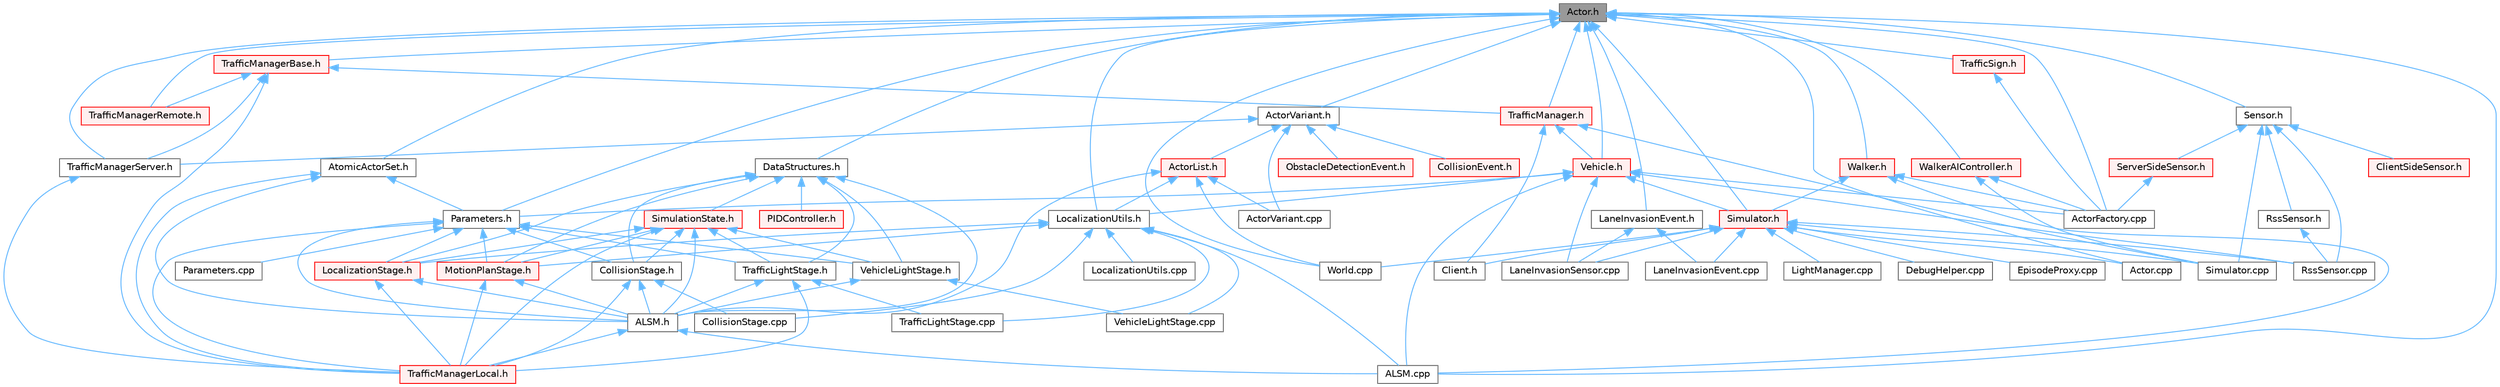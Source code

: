 digraph "Actor.h"
{
 // INTERACTIVE_SVG=YES
 // LATEX_PDF_SIZE
  bgcolor="transparent";
  edge [fontname=Helvetica,fontsize=10,labelfontname=Helvetica,labelfontsize=10];
  node [fontname=Helvetica,fontsize=10,shape=box,height=0.2,width=0.4];
  Node1 [id="Node000001",label="Actor.h",height=0.2,width=0.4,color="gray40", fillcolor="grey60", style="filled", fontcolor="black",tooltip=" "];
  Node1 -> Node2 [id="edge1_Node000001_Node000002",dir="back",color="steelblue1",style="solid",tooltip=" "];
  Node2 [id="Node000002",label="ALSM.cpp",height=0.2,width=0.4,color="grey40", fillcolor="white", style="filled",URL="$d9/da8/ALSM_8cpp.html",tooltip=" "];
  Node1 -> Node3 [id="edge2_Node000001_Node000003",dir="back",color="steelblue1",style="solid",tooltip=" "];
  Node3 [id="Node000003",label="Actor.cpp",height=0.2,width=0.4,color="grey40", fillcolor="white", style="filled",URL="$d4/d34/Actor_8cpp.html",tooltip=" "];
  Node1 -> Node4 [id="edge3_Node000001_Node000004",dir="back",color="steelblue1",style="solid",tooltip=" "];
  Node4 [id="Node000004",label="ActorFactory.cpp",height=0.2,width=0.4,color="grey40", fillcolor="white", style="filled",URL="$df/dd6/ActorFactory_8cpp.html",tooltip=" "];
  Node1 -> Node5 [id="edge4_Node000001_Node000005",dir="back",color="steelblue1",style="solid",tooltip=" "];
  Node5 [id="Node000005",label="ActorVariant.h",height=0.2,width=0.4,color="grey40", fillcolor="white", style="filled",URL="$d9/d0d/ActorVariant_8h.html",tooltip=" "];
  Node5 -> Node6 [id="edge5_Node000005_Node000006",dir="back",color="steelblue1",style="solid",tooltip=" "];
  Node6 [id="Node000006",label="ActorList.h",height=0.2,width=0.4,color="red", fillcolor="#FFF0F0", style="filled",URL="$db/de8/ActorList_8h.html",tooltip=" "];
  Node6 -> Node7 [id="edge6_Node000006_Node000007",dir="back",color="steelblue1",style="solid",tooltip=" "];
  Node7 [id="Node000007",label="ALSM.h",height=0.2,width=0.4,color="grey40", fillcolor="white", style="filled",URL="$dc/d2c/ALSM_8h.html",tooltip=" "];
  Node7 -> Node2 [id="edge7_Node000007_Node000002",dir="back",color="steelblue1",style="solid",tooltip=" "];
  Node7 -> Node8 [id="edge8_Node000007_Node000008",dir="back",color="steelblue1",style="solid",tooltip=" "];
  Node8 [id="Node000008",label="TrafficManagerLocal.h",height=0.2,width=0.4,color="red", fillcolor="#FFF0F0", style="filled",URL="$db/ddf/TrafficManagerLocal_8h.html",tooltip=" "];
  Node6 -> Node12 [id="edge9_Node000006_Node000012",dir="back",color="steelblue1",style="solid",tooltip=" "];
  Node12 [id="Node000012",label="ActorVariant.cpp",height=0.2,width=0.4,color="grey40", fillcolor="white", style="filled",URL="$d2/dbb/ActorVariant_8cpp.html",tooltip=" "];
  Node6 -> Node13 [id="edge10_Node000006_Node000013",dir="back",color="steelblue1",style="solid",tooltip=" "];
  Node13 [id="Node000013",label="LocalizationUtils.h",height=0.2,width=0.4,color="grey40", fillcolor="white", style="filled",URL="$d2/d84/LocalizationUtils_8h.html",tooltip=" "];
  Node13 -> Node2 [id="edge11_Node000013_Node000002",dir="back",color="steelblue1",style="solid",tooltip=" "];
  Node13 -> Node14 [id="edge12_Node000013_Node000014",dir="back",color="steelblue1",style="solid",tooltip=" "];
  Node14 [id="Node000014",label="CollisionStage.cpp",height=0.2,width=0.4,color="grey40", fillcolor="white", style="filled",URL="$db/da2/CollisionStage_8cpp.html",tooltip=" "];
  Node13 -> Node15 [id="edge13_Node000013_Node000015",dir="back",color="steelblue1",style="solid",tooltip=" "];
  Node15 [id="Node000015",label="LocalizationStage.h",height=0.2,width=0.4,color="red", fillcolor="#FFF0F0", style="filled",URL="$d9/df4/LocalizationStage_8h.html",tooltip=" "];
  Node15 -> Node7 [id="edge14_Node000015_Node000007",dir="back",color="steelblue1",style="solid",tooltip=" "];
  Node15 -> Node8 [id="edge15_Node000015_Node000008",dir="back",color="steelblue1",style="solid",tooltip=" "];
  Node13 -> Node17 [id="edge16_Node000013_Node000017",dir="back",color="steelblue1",style="solid",tooltip=" "];
  Node17 [id="Node000017",label="LocalizationUtils.cpp",height=0.2,width=0.4,color="grey40", fillcolor="white", style="filled",URL="$d1/dd6/LocalizationUtils_8cpp.html",tooltip=" "];
  Node13 -> Node18 [id="edge17_Node000013_Node000018",dir="back",color="steelblue1",style="solid",tooltip=" "];
  Node18 [id="Node000018",label="MotionPlanStage.h",height=0.2,width=0.4,color="red", fillcolor="#FFF0F0", style="filled",URL="$d3/d00/MotionPlanStage_8h.html",tooltip=" "];
  Node18 -> Node7 [id="edge18_Node000018_Node000007",dir="back",color="steelblue1",style="solid",tooltip=" "];
  Node18 -> Node8 [id="edge19_Node000018_Node000008",dir="back",color="steelblue1",style="solid",tooltip=" "];
  Node13 -> Node20 [id="edge20_Node000013_Node000020",dir="back",color="steelblue1",style="solid",tooltip=" "];
  Node20 [id="Node000020",label="TrafficLightStage.cpp",height=0.2,width=0.4,color="grey40", fillcolor="white", style="filled",URL="$dc/d13/TrafficLightStage_8cpp.html",tooltip=" "];
  Node13 -> Node21 [id="edge21_Node000013_Node000021",dir="back",color="steelblue1",style="solid",tooltip=" "];
  Node21 [id="Node000021",label="VehicleLightStage.cpp",height=0.2,width=0.4,color="grey40", fillcolor="white", style="filled",URL="$d2/d11/VehicleLightStage_8cpp.html",tooltip=" "];
  Node6 -> Node30 [id="edge22_Node000006_Node000030",dir="back",color="steelblue1",style="solid",tooltip=" "];
  Node30 [id="Node000030",label="World.cpp",height=0.2,width=0.4,color="grey40", fillcolor="white", style="filled",URL="$d7/dfe/World_8cpp.html",tooltip=" "];
  Node5 -> Node12 [id="edge23_Node000005_Node000012",dir="back",color="steelblue1",style="solid",tooltip=" "];
  Node5 -> Node31 [id="edge24_Node000005_Node000031",dir="back",color="steelblue1",style="solid",tooltip=" "];
  Node31 [id="Node000031",label="CollisionEvent.h",height=0.2,width=0.4,color="red", fillcolor="#FFF0F0", style="filled",URL="$d3/d24/CollisionEvent_8h.html",tooltip=" "];
  Node5 -> Node33 [id="edge25_Node000005_Node000033",dir="back",color="steelblue1",style="solid",tooltip=" "];
  Node33 [id="Node000033",label="ObstacleDetectionEvent.h",height=0.2,width=0.4,color="red", fillcolor="#FFF0F0", style="filled",URL="$d5/d1b/ObstacleDetectionEvent_8h.html",tooltip=" "];
  Node5 -> Node35 [id="edge26_Node000005_Node000035",dir="back",color="steelblue1",style="solid",tooltip=" "];
  Node35 [id="Node000035",label="TrafficManagerServer.h",height=0.2,width=0.4,color="grey40", fillcolor="white", style="filled",URL="$d1/da0/TrafficManagerServer_8h.html",tooltip=" "];
  Node35 -> Node8 [id="edge27_Node000035_Node000008",dir="back",color="steelblue1",style="solid",tooltip=" "];
  Node1 -> Node36 [id="edge28_Node000001_Node000036",dir="back",color="steelblue1",style="solid",tooltip=" "];
  Node36 [id="Node000036",label="AtomicActorSet.h",height=0.2,width=0.4,color="grey40", fillcolor="white", style="filled",URL="$dd/dfa/AtomicActorSet_8h.html",tooltip=" "];
  Node36 -> Node7 [id="edge29_Node000036_Node000007",dir="back",color="steelblue1",style="solid",tooltip=" "];
  Node36 -> Node37 [id="edge30_Node000036_Node000037",dir="back",color="steelblue1",style="solid",tooltip=" "];
  Node37 [id="Node000037",label="Parameters.h",height=0.2,width=0.4,color="grey40", fillcolor="white", style="filled",URL="$d9/dd7/Parameters_8h.html",tooltip=" "];
  Node37 -> Node7 [id="edge31_Node000037_Node000007",dir="back",color="steelblue1",style="solid",tooltip=" "];
  Node37 -> Node38 [id="edge32_Node000037_Node000038",dir="back",color="steelblue1",style="solid",tooltip=" "];
  Node38 [id="Node000038",label="CollisionStage.h",height=0.2,width=0.4,color="grey40", fillcolor="white", style="filled",URL="$da/d67/CollisionStage_8h.html",tooltip=" "];
  Node38 -> Node7 [id="edge33_Node000038_Node000007",dir="back",color="steelblue1",style="solid",tooltip=" "];
  Node38 -> Node14 [id="edge34_Node000038_Node000014",dir="back",color="steelblue1",style="solid",tooltip=" "];
  Node38 -> Node8 [id="edge35_Node000038_Node000008",dir="back",color="steelblue1",style="solid",tooltip=" "];
  Node37 -> Node15 [id="edge36_Node000037_Node000015",dir="back",color="steelblue1",style="solid",tooltip=" "];
  Node37 -> Node18 [id="edge37_Node000037_Node000018",dir="back",color="steelblue1",style="solid",tooltip=" "];
  Node37 -> Node39 [id="edge38_Node000037_Node000039",dir="back",color="steelblue1",style="solid",tooltip=" "];
  Node39 [id="Node000039",label="Parameters.cpp",height=0.2,width=0.4,color="grey40", fillcolor="white", style="filled",URL="$d9/dbc/Parameters_8cpp.html",tooltip=" "];
  Node37 -> Node40 [id="edge39_Node000037_Node000040",dir="back",color="steelblue1",style="solid",tooltip=" "];
  Node40 [id="Node000040",label="TrafficLightStage.h",height=0.2,width=0.4,color="grey40", fillcolor="white", style="filled",URL="$d4/d12/TrafficLightStage_8h.html",tooltip=" "];
  Node40 -> Node7 [id="edge40_Node000040_Node000007",dir="back",color="steelblue1",style="solid",tooltip=" "];
  Node40 -> Node20 [id="edge41_Node000040_Node000020",dir="back",color="steelblue1",style="solid",tooltip=" "];
  Node40 -> Node8 [id="edge42_Node000040_Node000008",dir="back",color="steelblue1",style="solid",tooltip=" "];
  Node37 -> Node8 [id="edge43_Node000037_Node000008",dir="back",color="steelblue1",style="solid",tooltip=" "];
  Node37 -> Node41 [id="edge44_Node000037_Node000041",dir="back",color="steelblue1",style="solid",tooltip=" "];
  Node41 [id="Node000041",label="VehicleLightStage.h",height=0.2,width=0.4,color="grey40", fillcolor="white", style="filled",URL="$d1/dc1/VehicleLightStage_8h.html",tooltip=" "];
  Node41 -> Node7 [id="edge45_Node000041_Node000007",dir="back",color="steelblue1",style="solid",tooltip=" "];
  Node41 -> Node21 [id="edge46_Node000041_Node000021",dir="back",color="steelblue1",style="solid",tooltip=" "];
  Node36 -> Node8 [id="edge47_Node000036_Node000008",dir="back",color="steelblue1",style="solid",tooltip=" "];
  Node1 -> Node42 [id="edge48_Node000001_Node000042",dir="back",color="steelblue1",style="solid",tooltip=" "];
  Node42 [id="Node000042",label="DataStructures.h",height=0.2,width=0.4,color="grey40", fillcolor="white", style="filled",URL="$d0/d49/DataStructures_8h.html",tooltip=" "];
  Node42 -> Node7 [id="edge49_Node000042_Node000007",dir="back",color="steelblue1",style="solid",tooltip=" "];
  Node42 -> Node38 [id="edge50_Node000042_Node000038",dir="back",color="steelblue1",style="solid",tooltip=" "];
  Node42 -> Node15 [id="edge51_Node000042_Node000015",dir="back",color="steelblue1",style="solid",tooltip=" "];
  Node42 -> Node18 [id="edge52_Node000042_Node000018",dir="back",color="steelblue1",style="solid",tooltip=" "];
  Node42 -> Node43 [id="edge53_Node000042_Node000043",dir="back",color="steelblue1",style="solid",tooltip=" "];
  Node43 [id="Node000043",label="PIDController.h",height=0.2,width=0.4,color="red", fillcolor="#FFF0F0", style="filled",URL="$dc/d75/PIDController_8h.html",tooltip=" "];
  Node42 -> Node44 [id="edge54_Node000042_Node000044",dir="back",color="steelblue1",style="solid",tooltip=" "];
  Node44 [id="Node000044",label="SimulationState.h",height=0.2,width=0.4,color="red", fillcolor="#FFF0F0", style="filled",URL="$d5/d3b/SimulationState_8h.html",tooltip=" "];
  Node44 -> Node7 [id="edge55_Node000044_Node000007",dir="back",color="steelblue1",style="solid",tooltip=" "];
  Node44 -> Node38 [id="edge56_Node000044_Node000038",dir="back",color="steelblue1",style="solid",tooltip=" "];
  Node44 -> Node15 [id="edge57_Node000044_Node000015",dir="back",color="steelblue1",style="solid",tooltip=" "];
  Node44 -> Node18 [id="edge58_Node000044_Node000018",dir="back",color="steelblue1",style="solid",tooltip=" "];
  Node44 -> Node40 [id="edge59_Node000044_Node000040",dir="back",color="steelblue1",style="solid",tooltip=" "];
  Node44 -> Node8 [id="edge60_Node000044_Node000008",dir="back",color="steelblue1",style="solid",tooltip=" "];
  Node44 -> Node41 [id="edge61_Node000044_Node000041",dir="back",color="steelblue1",style="solid",tooltip=" "];
  Node42 -> Node40 [id="edge62_Node000042_Node000040",dir="back",color="steelblue1",style="solid",tooltip=" "];
  Node42 -> Node41 [id="edge63_Node000042_Node000041",dir="back",color="steelblue1",style="solid",tooltip=" "];
  Node1 -> Node46 [id="edge64_Node000001_Node000046",dir="back",color="steelblue1",style="solid",tooltip=" "];
  Node46 [id="Node000046",label="LaneInvasionEvent.h",height=0.2,width=0.4,color="grey40", fillcolor="white", style="filled",URL="$de/d3a/LaneInvasionEvent_8h.html",tooltip=" "];
  Node46 -> Node47 [id="edge65_Node000046_Node000047",dir="back",color="steelblue1",style="solid",tooltip=" "];
  Node47 [id="Node000047",label="LaneInvasionEvent.cpp",height=0.2,width=0.4,color="grey40", fillcolor="white", style="filled",URL="$d6/d75/LaneInvasionEvent_8cpp.html",tooltip=" "];
  Node46 -> Node48 [id="edge66_Node000046_Node000048",dir="back",color="steelblue1",style="solid",tooltip=" "];
  Node48 [id="Node000048",label="LaneInvasionSensor.cpp",height=0.2,width=0.4,color="grey40", fillcolor="white", style="filled",URL="$dd/dbc/LibCarla_2source_2carla_2client_2LaneInvasionSensor_8cpp.html",tooltip=" "];
  Node1 -> Node13 [id="edge67_Node000001_Node000013",dir="back",color="steelblue1",style="solid",tooltip=" "];
  Node1 -> Node37 [id="edge68_Node000001_Node000037",dir="back",color="steelblue1",style="solid",tooltip=" "];
  Node1 -> Node49 [id="edge69_Node000001_Node000049",dir="back",color="steelblue1",style="solid",tooltip=" "];
  Node49 [id="Node000049",label="Sensor.h",height=0.2,width=0.4,color="grey40", fillcolor="white", style="filled",URL="$d8/d58/LibCarla_2source_2carla_2client_2Sensor_8h.html",tooltip=" "];
  Node49 -> Node50 [id="edge70_Node000049_Node000050",dir="back",color="steelblue1",style="solid",tooltip=" "];
  Node50 [id="Node000050",label="ClientSideSensor.h",height=0.2,width=0.4,color="red", fillcolor="#FFF0F0", style="filled",URL="$d0/d1d/ClientSideSensor_8h.html",tooltip=" "];
  Node49 -> Node25 [id="edge71_Node000049_Node000025",dir="back",color="steelblue1",style="solid",tooltip=" "];
  Node25 [id="Node000025",label="RssSensor.cpp",height=0.2,width=0.4,color="grey40", fillcolor="white", style="filled",URL="$d8/d77/LibCarla_2source_2carla_2rss_2RssSensor_8cpp.html",tooltip=" "];
  Node49 -> Node52 [id="edge72_Node000049_Node000052",dir="back",color="steelblue1",style="solid",tooltip=" "];
  Node52 [id="Node000052",label="RssSensor.h",height=0.2,width=0.4,color="grey40", fillcolor="white", style="filled",URL="$d8/d17/LibCarla_2source_2carla_2rss_2RssSensor_8h.html",tooltip=" "];
  Node52 -> Node25 [id="edge73_Node000052_Node000025",dir="back",color="steelblue1",style="solid",tooltip=" "];
  Node49 -> Node53 [id="edge74_Node000049_Node000053",dir="back",color="steelblue1",style="solid",tooltip=" "];
  Node53 [id="Node000053",label="ServerSideSensor.h",height=0.2,width=0.4,color="red", fillcolor="#FFF0F0", style="filled",URL="$db/d29/ServerSideSensor_8h.html",tooltip=" "];
  Node53 -> Node4 [id="edge75_Node000053_Node000004",dir="back",color="steelblue1",style="solid",tooltip=" "];
  Node49 -> Node55 [id="edge76_Node000049_Node000055",dir="back",color="steelblue1",style="solid",tooltip=" "];
  Node55 [id="Node000055",label="Simulator.cpp",height=0.2,width=0.4,color="grey40", fillcolor="white", style="filled",URL="$d2/d0c/Simulator_8cpp.html",tooltip=" "];
  Node1 -> Node56 [id="edge77_Node000001_Node000056",dir="back",color="steelblue1",style="solid",tooltip=" "];
  Node56 [id="Node000056",label="Simulator.h",height=0.2,width=0.4,color="red", fillcolor="#FFF0F0", style="filled",URL="$d6/d4a/Simulator_8h.html",tooltip=" "];
  Node56 -> Node3 [id="edge78_Node000056_Node000003",dir="back",color="steelblue1",style="solid",tooltip=" "];
  Node56 -> Node57 [id="edge79_Node000056_Node000057",dir="back",color="steelblue1",style="solid",tooltip=" "];
  Node57 [id="Node000057",label="Client.h",height=0.2,width=0.4,color="grey40", fillcolor="white", style="filled",URL="$dd/de3/client_2Client_8h.html",tooltip=" "];
  Node56 -> Node58 [id="edge80_Node000056_Node000058",dir="back",color="steelblue1",style="solid",tooltip=" "];
  Node58 [id="Node000058",label="DebugHelper.cpp",height=0.2,width=0.4,color="grey40", fillcolor="white", style="filled",URL="$d2/d01/DebugHelper_8cpp.html",tooltip=" "];
  Node56 -> Node59 [id="edge81_Node000056_Node000059",dir="back",color="steelblue1",style="solid",tooltip=" "];
  Node59 [id="Node000059",label="EpisodeProxy.cpp",height=0.2,width=0.4,color="grey40", fillcolor="white", style="filled",URL="$d2/d6b/EpisodeProxy_8cpp.html",tooltip=" "];
  Node56 -> Node47 [id="edge82_Node000056_Node000047",dir="back",color="steelblue1",style="solid",tooltip=" "];
  Node56 -> Node48 [id="edge83_Node000056_Node000048",dir="back",color="steelblue1",style="solid",tooltip=" "];
  Node56 -> Node60 [id="edge84_Node000056_Node000060",dir="back",color="steelblue1",style="solid",tooltip=" "];
  Node60 [id="Node000060",label="LightManager.cpp",height=0.2,width=0.4,color="grey40", fillcolor="white", style="filled",URL="$d3/d1d/LightManager_8cpp.html",tooltip=" "];
  Node56 -> Node25 [id="edge85_Node000056_Node000025",dir="back",color="steelblue1",style="solid",tooltip=" "];
  Node56 -> Node55 [id="edge86_Node000056_Node000055",dir="back",color="steelblue1",style="solid",tooltip=" "];
  Node56 -> Node30 [id="edge87_Node000056_Node000030",dir="back",color="steelblue1",style="solid",tooltip=" "];
  Node1 -> Node66 [id="edge88_Node000001_Node000066",dir="back",color="steelblue1",style="solid",tooltip=" "];
  Node66 [id="Node000066",label="TrafficManager.h",height=0.2,width=0.4,color="red", fillcolor="#FFF0F0", style="filled",URL="$da/dfd/TrafficManager_8h.html",tooltip=" "];
  Node66 -> Node57 [id="edge89_Node000066_Node000057",dir="back",color="steelblue1",style="solid",tooltip=" "];
  Node66 -> Node55 [id="edge90_Node000066_Node000055",dir="back",color="steelblue1",style="solid",tooltip=" "];
  Node66 -> Node68 [id="edge91_Node000066_Node000068",dir="back",color="steelblue1",style="solid",tooltip=" "];
  Node68 [id="Node000068",label="Vehicle.h",height=0.2,width=0.4,color="red", fillcolor="#FFF0F0", style="filled",URL="$d9/d18/Vehicle_8h.html",tooltip=" "];
  Node68 -> Node2 [id="edge92_Node000068_Node000002",dir="back",color="steelblue1",style="solid",tooltip=" "];
  Node68 -> Node4 [id="edge93_Node000068_Node000004",dir="back",color="steelblue1",style="solid",tooltip=" "];
  Node68 -> Node48 [id="edge94_Node000068_Node000048",dir="back",color="steelblue1",style="solid",tooltip=" "];
  Node68 -> Node13 [id="edge95_Node000068_Node000013",dir="back",color="steelblue1",style="solid",tooltip=" "];
  Node68 -> Node37 [id="edge96_Node000068_Node000037",dir="back",color="steelblue1",style="solid",tooltip=" "];
  Node68 -> Node25 [id="edge97_Node000068_Node000025",dir="back",color="steelblue1",style="solid",tooltip=" "];
  Node68 -> Node56 [id="edge98_Node000068_Node000056",dir="back",color="steelblue1",style="solid",tooltip=" "];
  Node1 -> Node69 [id="edge99_Node000001_Node000069",dir="back",color="steelblue1",style="solid",tooltip=" "];
  Node69 [id="Node000069",label="TrafficManagerBase.h",height=0.2,width=0.4,color="red", fillcolor="#FFF0F0", style="filled",URL="$d0/d55/TrafficManagerBase_8h.html",tooltip=" "];
  Node69 -> Node66 [id="edge100_Node000069_Node000066",dir="back",color="steelblue1",style="solid",tooltip=" "];
  Node69 -> Node8 [id="edge101_Node000069_Node000008",dir="back",color="steelblue1",style="solid",tooltip=" "];
  Node69 -> Node70 [id="edge102_Node000069_Node000070",dir="back",color="steelblue1",style="solid",tooltip=" "];
  Node70 [id="Node000070",label="TrafficManagerRemote.h",height=0.2,width=0.4,color="red", fillcolor="#FFF0F0", style="filled",URL="$da/df6/TrafficManagerRemote_8h.html",tooltip=" "];
  Node69 -> Node35 [id="edge103_Node000069_Node000035",dir="back",color="steelblue1",style="solid",tooltip=" "];
  Node1 -> Node70 [id="edge104_Node000001_Node000070",dir="back",color="steelblue1",style="solid",tooltip=" "];
  Node1 -> Node35 [id="edge105_Node000001_Node000035",dir="back",color="steelblue1",style="solid",tooltip=" "];
  Node1 -> Node71 [id="edge106_Node000001_Node000071",dir="back",color="steelblue1",style="solid",tooltip=" "];
  Node71 [id="Node000071",label="TrafficSign.h",height=0.2,width=0.4,color="red", fillcolor="#FFF0F0", style="filled",URL="$d6/d83/TrafficSign_8h.html",tooltip=" "];
  Node71 -> Node4 [id="edge107_Node000071_Node000004",dir="back",color="steelblue1",style="solid",tooltip=" "];
  Node1 -> Node68 [id="edge108_Node000001_Node000068",dir="back",color="steelblue1",style="solid",tooltip=" "];
  Node1 -> Node78 [id="edge109_Node000001_Node000078",dir="back",color="steelblue1",style="solid",tooltip=" "];
  Node78 [id="Node000078",label="Walker.h",height=0.2,width=0.4,color="red", fillcolor="#FFF0F0", style="filled",URL="$d5/d10/Walker_8h.html",tooltip=" "];
  Node78 -> Node2 [id="edge110_Node000078_Node000002",dir="back",color="steelblue1",style="solid",tooltip=" "];
  Node78 -> Node4 [id="edge111_Node000078_Node000004",dir="back",color="steelblue1",style="solid",tooltip=" "];
  Node78 -> Node56 [id="edge112_Node000078_Node000056",dir="back",color="steelblue1",style="solid",tooltip=" "];
  Node1 -> Node79 [id="edge113_Node000001_Node000079",dir="back",color="steelblue1",style="solid",tooltip=" "];
  Node79 [id="Node000079",label="WalkerAIController.h",height=0.2,width=0.4,color="red", fillcolor="#FFF0F0", style="filled",URL="$de/d54/LibCarla_2source_2carla_2client_2WalkerAIController_8h.html",tooltip=" "];
  Node79 -> Node4 [id="edge114_Node000079_Node000004",dir="back",color="steelblue1",style="solid",tooltip=" "];
  Node79 -> Node55 [id="edge115_Node000079_Node000055",dir="back",color="steelblue1",style="solid",tooltip=" "];
  Node1 -> Node30 [id="edge116_Node000001_Node000030",dir="back",color="steelblue1",style="solid",tooltip=" "];
}
